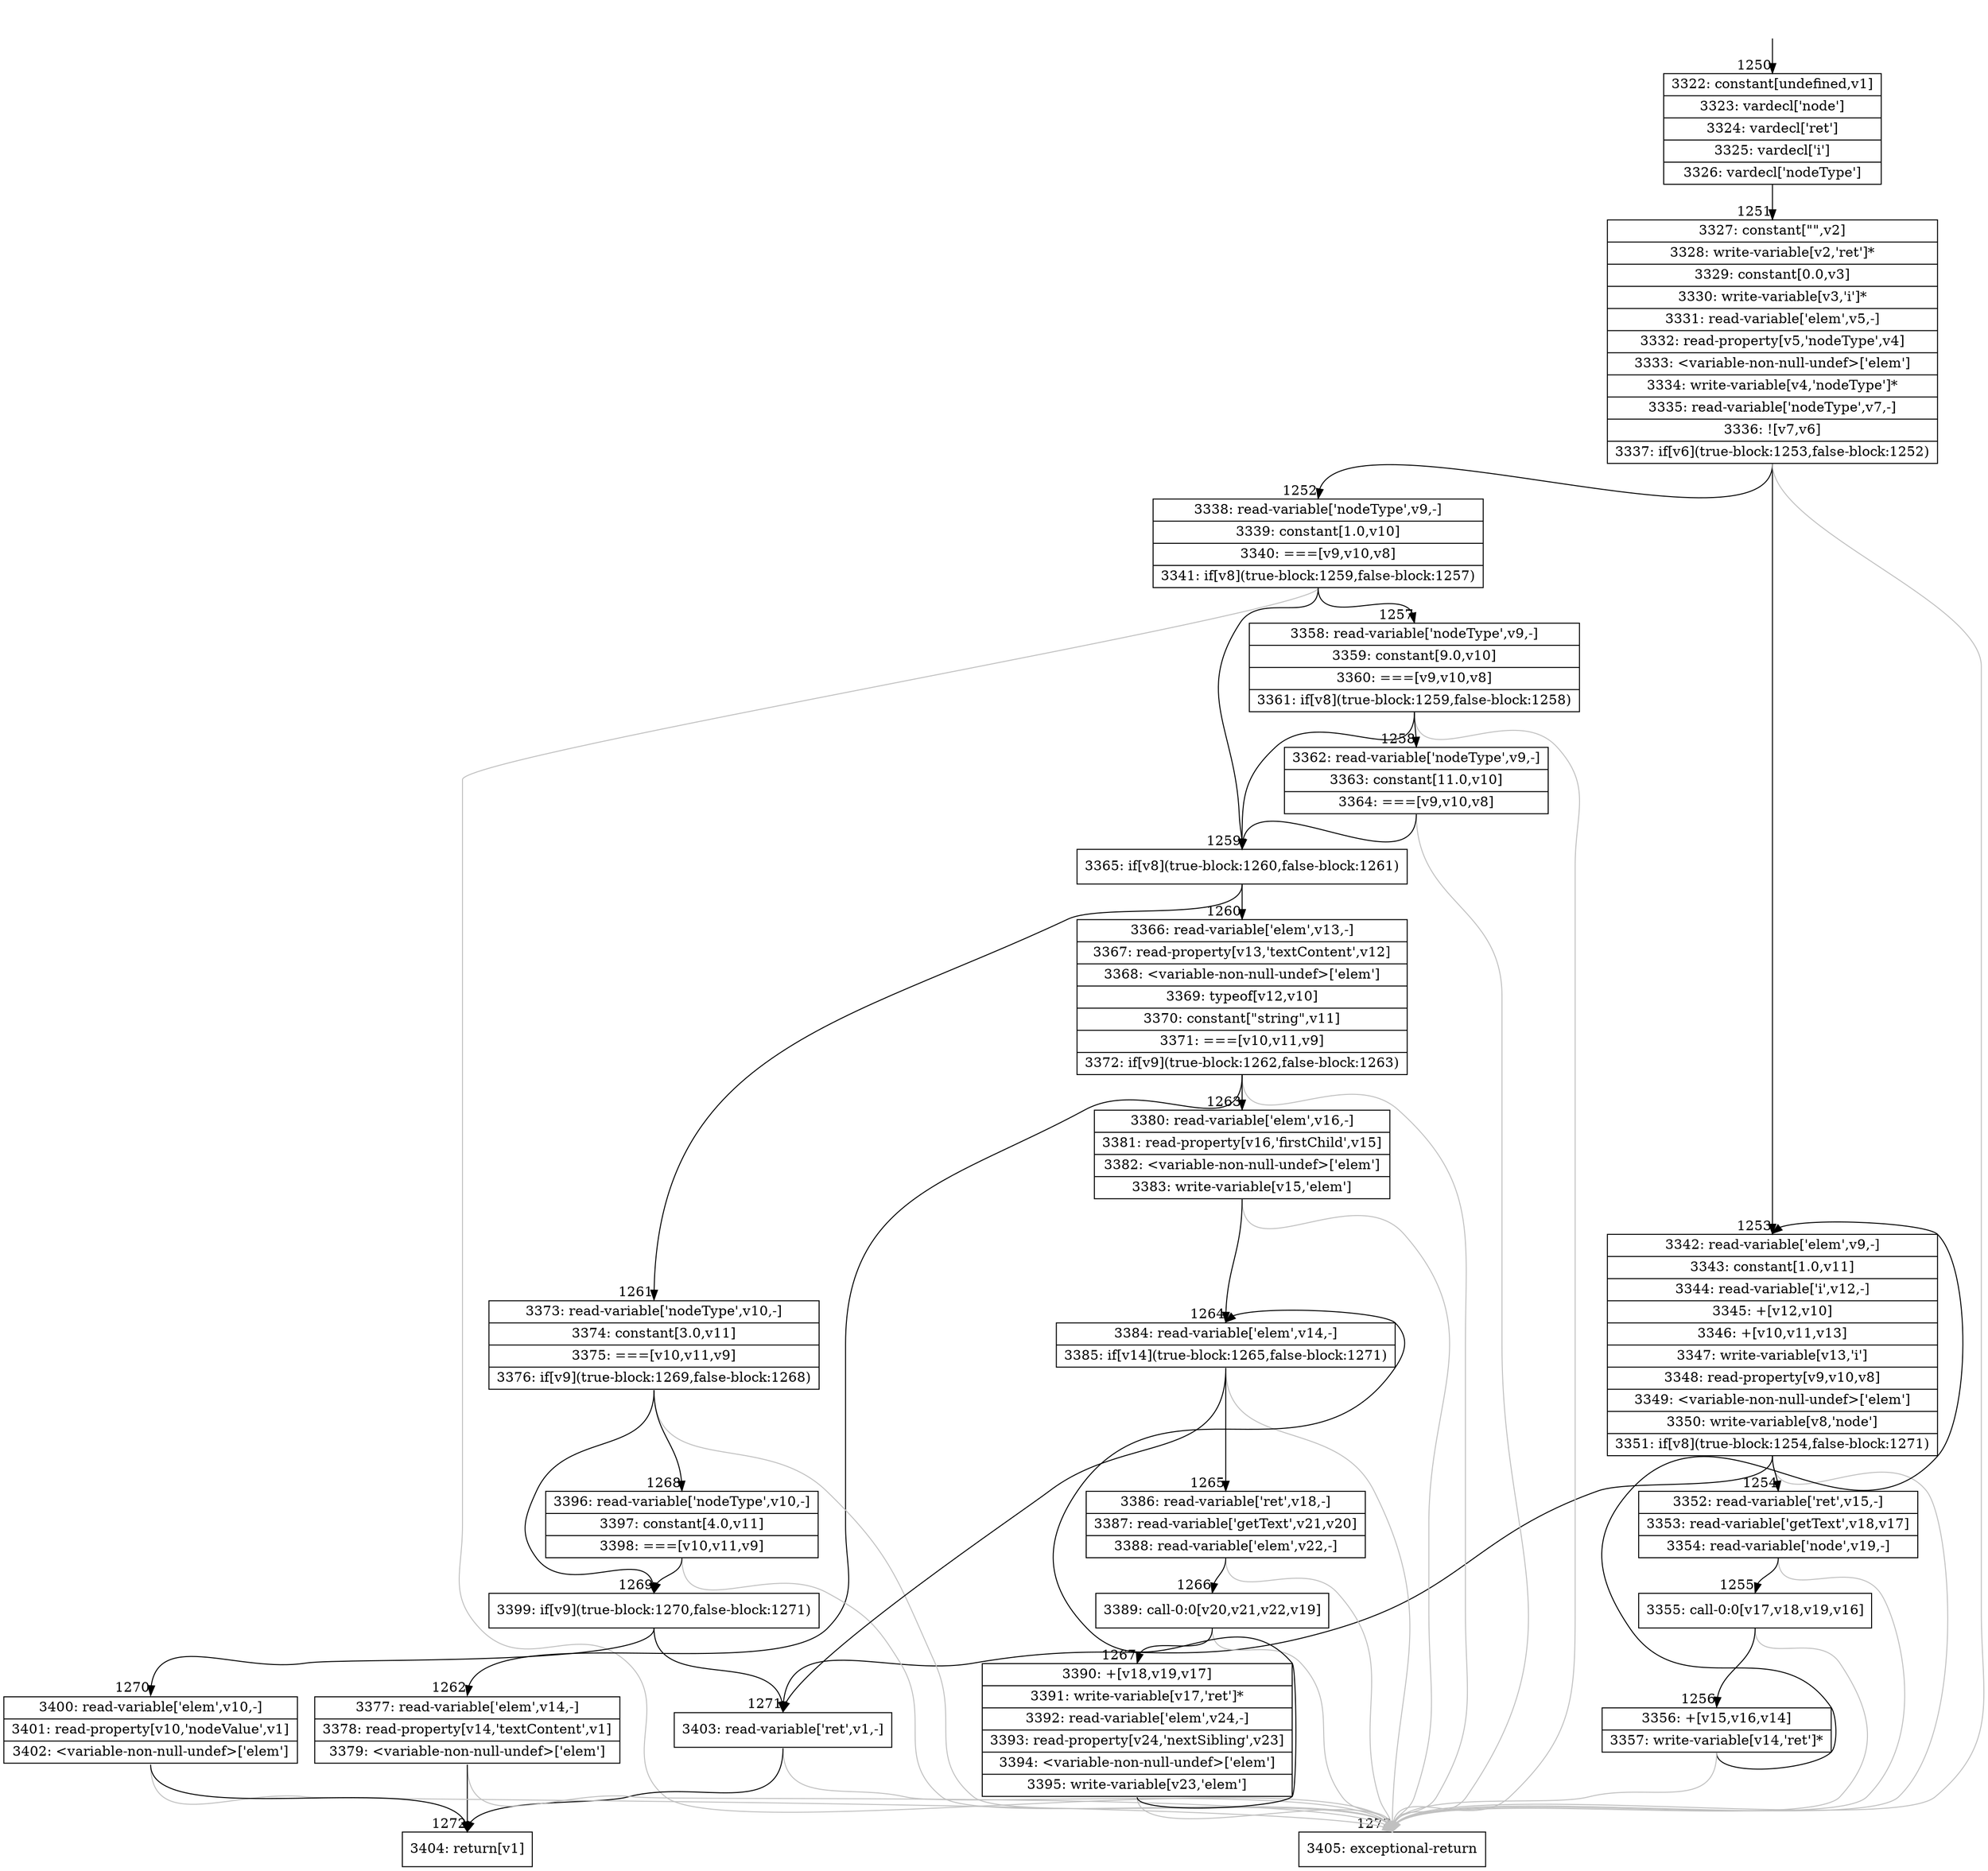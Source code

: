 digraph {
rankdir="TD"
BB_entry91[shape=none,label=""];
BB_entry91 -> BB1250 [tailport=s, headport=n, headlabel="    1250"]
BB1250 [shape=record label="{3322: constant[undefined,v1]|3323: vardecl['node']|3324: vardecl['ret']|3325: vardecl['i']|3326: vardecl['nodeType']}" ] 
BB1250 -> BB1251 [tailport=s, headport=n, headlabel="      1251"]
BB1251 [shape=record label="{3327: constant[\"\",v2]|3328: write-variable[v2,'ret']*|3329: constant[0.0,v3]|3330: write-variable[v3,'i']*|3331: read-variable['elem',v5,-]|3332: read-property[v5,'nodeType',v4]|3333: \<variable-non-null-undef\>['elem']|3334: write-variable[v4,'nodeType']*|3335: read-variable['nodeType',v7,-]|3336: ![v7,v6]|3337: if[v6](true-block:1253,false-block:1252)}" ] 
BB1251 -> BB1253 [tailport=s, headport=n, headlabel="      1253"]
BB1251 -> BB1252 [tailport=s, headport=n, headlabel="      1252"]
BB1251 -> BB1273 [tailport=s, headport=n, color=gray, headlabel="      1273"]
BB1252 [shape=record label="{3338: read-variable['nodeType',v9,-]|3339: constant[1.0,v10]|3340: ===[v9,v10,v8]|3341: if[v8](true-block:1259,false-block:1257)}" ] 
BB1252 -> BB1259 [tailport=s, headport=n, headlabel="      1259"]
BB1252 -> BB1257 [tailport=s, headport=n, headlabel="      1257"]
BB1252 -> BB1273 [tailport=s, headport=n, color=gray]
BB1253 [shape=record label="{3342: read-variable['elem',v9,-]|3343: constant[1.0,v11]|3344: read-variable['i',v12,-]|3345: +[v12,v10]|3346: +[v10,v11,v13]|3347: write-variable[v13,'i']|3348: read-property[v9,v10,v8]|3349: \<variable-non-null-undef\>['elem']|3350: write-variable[v8,'node']|3351: if[v8](true-block:1254,false-block:1271)}" ] 
BB1253 -> BB1254 [tailport=s, headport=n, headlabel="      1254"]
BB1253 -> BB1271 [tailport=s, headport=n, headlabel="      1271"]
BB1253 -> BB1273 [tailport=s, headport=n, color=gray]
BB1254 [shape=record label="{3352: read-variable['ret',v15,-]|3353: read-variable['getText',v18,v17]|3354: read-variable['node',v19,-]}" ] 
BB1254 -> BB1255 [tailport=s, headport=n, headlabel="      1255"]
BB1254 -> BB1273 [tailport=s, headport=n, color=gray]
BB1255 [shape=record label="{3355: call-0:0[v17,v18,v19,v16]}" ] 
BB1255 -> BB1256 [tailport=s, headport=n, headlabel="      1256"]
BB1255 -> BB1273 [tailport=s, headport=n, color=gray]
BB1256 [shape=record label="{3356: +[v15,v16,v14]|3357: write-variable[v14,'ret']*}" ] 
BB1256 -> BB1253 [tailport=s, headport=n]
BB1256 -> BB1273 [tailport=s, headport=n, color=gray]
BB1257 [shape=record label="{3358: read-variable['nodeType',v9,-]|3359: constant[9.0,v10]|3360: ===[v9,v10,v8]|3361: if[v8](true-block:1259,false-block:1258)}" ] 
BB1257 -> BB1259 [tailport=s, headport=n]
BB1257 -> BB1258 [tailport=s, headport=n, headlabel="      1258"]
BB1257 -> BB1273 [tailport=s, headport=n, color=gray]
BB1258 [shape=record label="{3362: read-variable['nodeType',v9,-]|3363: constant[11.0,v10]|3364: ===[v9,v10,v8]}" ] 
BB1258 -> BB1259 [tailport=s, headport=n]
BB1258 -> BB1273 [tailport=s, headport=n, color=gray]
BB1259 [shape=record label="{3365: if[v8](true-block:1260,false-block:1261)}" ] 
BB1259 -> BB1260 [tailport=s, headport=n, headlabel="      1260"]
BB1259 -> BB1261 [tailport=s, headport=n, headlabel="      1261"]
BB1260 [shape=record label="{3366: read-variable['elem',v13,-]|3367: read-property[v13,'textContent',v12]|3368: \<variable-non-null-undef\>['elem']|3369: typeof[v12,v10]|3370: constant[\"string\",v11]|3371: ===[v10,v11,v9]|3372: if[v9](true-block:1262,false-block:1263)}" ] 
BB1260 -> BB1262 [tailport=s, headport=n, headlabel="      1262"]
BB1260 -> BB1263 [tailport=s, headport=n, headlabel="      1263"]
BB1260 -> BB1273 [tailport=s, headport=n, color=gray]
BB1261 [shape=record label="{3373: read-variable['nodeType',v10,-]|3374: constant[3.0,v11]|3375: ===[v10,v11,v9]|3376: if[v9](true-block:1269,false-block:1268)}" ] 
BB1261 -> BB1269 [tailport=s, headport=n, headlabel="      1269"]
BB1261 -> BB1268 [tailport=s, headport=n, headlabel="      1268"]
BB1261 -> BB1273 [tailport=s, headport=n, color=gray]
BB1262 [shape=record label="{3377: read-variable['elem',v14,-]|3378: read-property[v14,'textContent',v1]|3379: \<variable-non-null-undef\>['elem']}" ] 
BB1262 -> BB1272 [tailport=s, headport=n, headlabel="      1272"]
BB1262 -> BB1273 [tailport=s, headport=n, color=gray]
BB1263 [shape=record label="{3380: read-variable['elem',v16,-]|3381: read-property[v16,'firstChild',v15]|3382: \<variable-non-null-undef\>['elem']|3383: write-variable[v15,'elem']}" ] 
BB1263 -> BB1264 [tailport=s, headport=n, headlabel="      1264"]
BB1263 -> BB1273 [tailport=s, headport=n, color=gray]
BB1264 [shape=record label="{3384: read-variable['elem',v14,-]|3385: if[v14](true-block:1265,false-block:1271)}" ] 
BB1264 -> BB1265 [tailport=s, headport=n, headlabel="      1265"]
BB1264 -> BB1271 [tailport=s, headport=n]
BB1264 -> BB1273 [tailport=s, headport=n, color=gray]
BB1265 [shape=record label="{3386: read-variable['ret',v18,-]|3387: read-variable['getText',v21,v20]|3388: read-variable['elem',v22,-]}" ] 
BB1265 -> BB1266 [tailport=s, headport=n, headlabel="      1266"]
BB1265 -> BB1273 [tailport=s, headport=n, color=gray]
BB1266 [shape=record label="{3389: call-0:0[v20,v21,v22,v19]}" ] 
BB1266 -> BB1267 [tailport=s, headport=n, headlabel="      1267"]
BB1266 -> BB1273 [tailport=s, headport=n, color=gray]
BB1267 [shape=record label="{3390: +[v18,v19,v17]|3391: write-variable[v17,'ret']*|3392: read-variable['elem',v24,-]|3393: read-property[v24,'nextSibling',v23]|3394: \<variable-non-null-undef\>['elem']|3395: write-variable[v23,'elem']}" ] 
BB1267 -> BB1264 [tailport=s, headport=n]
BB1267 -> BB1273 [tailport=s, headport=n, color=gray]
BB1268 [shape=record label="{3396: read-variable['nodeType',v10,-]|3397: constant[4.0,v11]|3398: ===[v10,v11,v9]}" ] 
BB1268 -> BB1269 [tailport=s, headport=n]
BB1268 -> BB1273 [tailport=s, headport=n, color=gray]
BB1269 [shape=record label="{3399: if[v9](true-block:1270,false-block:1271)}" ] 
BB1269 -> BB1270 [tailport=s, headport=n, headlabel="      1270"]
BB1269 -> BB1271 [tailport=s, headport=n]
BB1270 [shape=record label="{3400: read-variable['elem',v10,-]|3401: read-property[v10,'nodeValue',v1]|3402: \<variable-non-null-undef\>['elem']}" ] 
BB1270 -> BB1272 [tailport=s, headport=n]
BB1270 -> BB1273 [tailport=s, headport=n, color=gray]
BB1271 [shape=record label="{3403: read-variable['ret',v1,-]}" ] 
BB1271 -> BB1272 [tailport=s, headport=n]
BB1271 -> BB1273 [tailport=s, headport=n, color=gray]
BB1272 [shape=record label="{3404: return[v1]}" ] 
BB1273 [shape=record label="{3405: exceptional-return}" ] 
}
